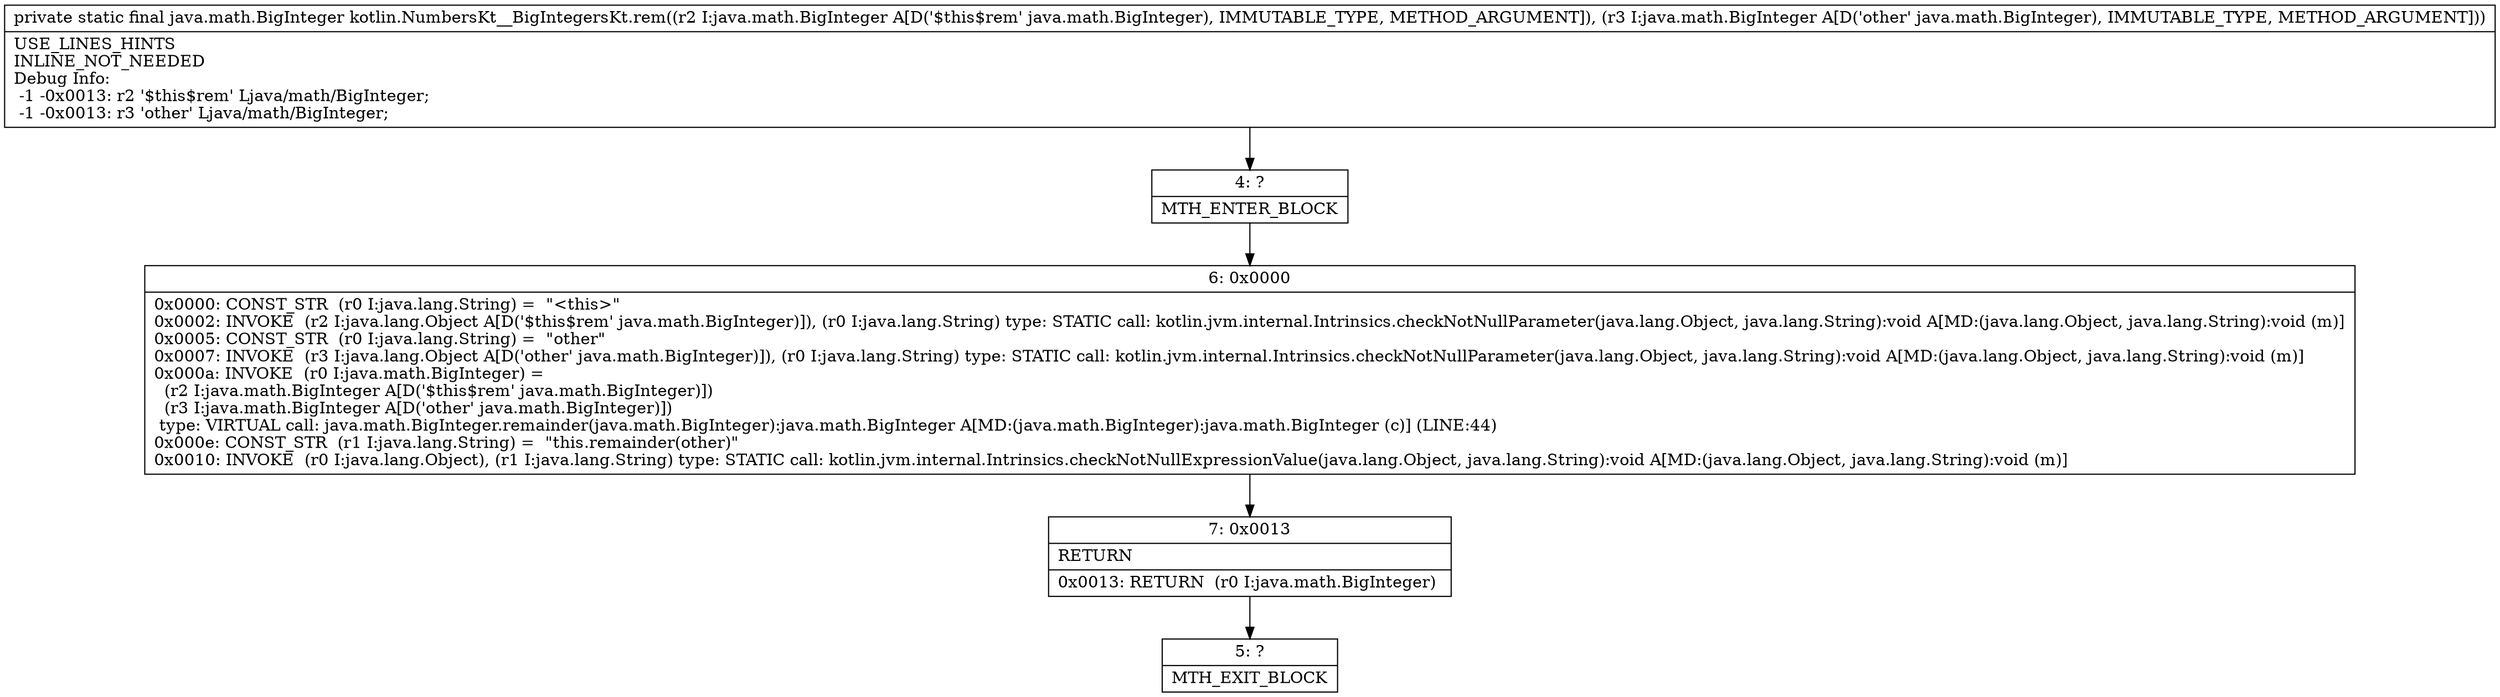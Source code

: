 digraph "CFG forkotlin.NumbersKt__BigIntegersKt.rem(Ljava\/math\/BigInteger;Ljava\/math\/BigInteger;)Ljava\/math\/BigInteger;" {
Node_4 [shape=record,label="{4\:\ ?|MTH_ENTER_BLOCK\l}"];
Node_6 [shape=record,label="{6\:\ 0x0000|0x0000: CONST_STR  (r0 I:java.lang.String) =  \"\<this\>\" \l0x0002: INVOKE  (r2 I:java.lang.Object A[D('$this$rem' java.math.BigInteger)]), (r0 I:java.lang.String) type: STATIC call: kotlin.jvm.internal.Intrinsics.checkNotNullParameter(java.lang.Object, java.lang.String):void A[MD:(java.lang.Object, java.lang.String):void (m)]\l0x0005: CONST_STR  (r0 I:java.lang.String) =  \"other\" \l0x0007: INVOKE  (r3 I:java.lang.Object A[D('other' java.math.BigInteger)]), (r0 I:java.lang.String) type: STATIC call: kotlin.jvm.internal.Intrinsics.checkNotNullParameter(java.lang.Object, java.lang.String):void A[MD:(java.lang.Object, java.lang.String):void (m)]\l0x000a: INVOKE  (r0 I:java.math.BigInteger) = \l  (r2 I:java.math.BigInteger A[D('$this$rem' java.math.BigInteger)])\l  (r3 I:java.math.BigInteger A[D('other' java.math.BigInteger)])\l type: VIRTUAL call: java.math.BigInteger.remainder(java.math.BigInteger):java.math.BigInteger A[MD:(java.math.BigInteger):java.math.BigInteger (c)] (LINE:44)\l0x000e: CONST_STR  (r1 I:java.lang.String) =  \"this.remainder(other)\" \l0x0010: INVOKE  (r0 I:java.lang.Object), (r1 I:java.lang.String) type: STATIC call: kotlin.jvm.internal.Intrinsics.checkNotNullExpressionValue(java.lang.Object, java.lang.String):void A[MD:(java.lang.Object, java.lang.String):void (m)]\l}"];
Node_7 [shape=record,label="{7\:\ 0x0013|RETURN\l|0x0013: RETURN  (r0 I:java.math.BigInteger) \l}"];
Node_5 [shape=record,label="{5\:\ ?|MTH_EXIT_BLOCK\l}"];
MethodNode[shape=record,label="{private static final java.math.BigInteger kotlin.NumbersKt__BigIntegersKt.rem((r2 I:java.math.BigInteger A[D('$this$rem' java.math.BigInteger), IMMUTABLE_TYPE, METHOD_ARGUMENT]), (r3 I:java.math.BigInteger A[D('other' java.math.BigInteger), IMMUTABLE_TYPE, METHOD_ARGUMENT]))  | USE_LINES_HINTS\lINLINE_NOT_NEEDED\lDebug Info:\l  \-1 \-0x0013: r2 '$this$rem' Ljava\/math\/BigInteger;\l  \-1 \-0x0013: r3 'other' Ljava\/math\/BigInteger;\l}"];
MethodNode -> Node_4;Node_4 -> Node_6;
Node_6 -> Node_7;
Node_7 -> Node_5;
}

